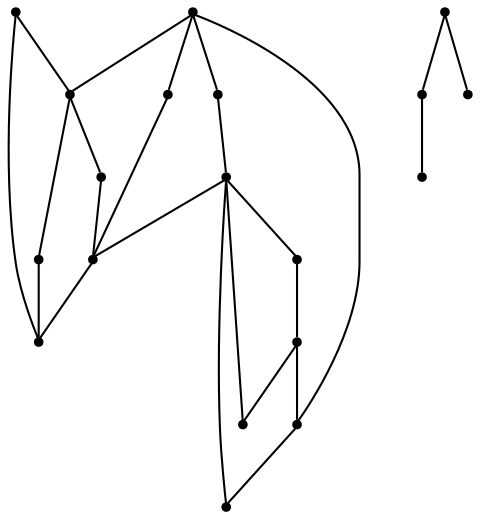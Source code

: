 graph {
  node [shape=point,comment="{\"directed\":false,\"doi\":\"10.1007/978-3-540-70904-6_12\",\"figure\":\"3 (1)\"}"]

  v0 [pos="871.349577579942,1658.3058993021646"]
  v1 [pos="764.3296693313954,1573.2434272766116"]
  v2 [pos="843.2193450218024,1749.7434298197431"]
  v3 [pos="796.210574127907,1642.8684234619143"]
  v4 [pos="626.9291061046512,1710.2434794108076"]
  v5 [pos="598.486328125,1736.8684132893882"]
  v6 [pos="757.2658566497093,1655.1184018452964"]
  v7 [pos="626.6790697674419,1662.618414560954"]
  v8 [pos="572.4189589389534,1672.1183776855469"]
  v9 [pos="561.2918968023256,1646.0558891296387"]
  v10 [pos="444.08259447674413,1712.1184031168623"]
  v11 [pos="384.63403888081393,1745.9934234619143"]
  v12 [pos="515.6584211482558,1713.4309132893882"]
  v13 [pos="438.9566587936047,1652.618439992269"]
  v14 [pos="242.98268304869185,1733.180904388428"]
  v15 [pos="379.07053960755815,1606.4309438069663"]
  v16 [pos="376.13248546511625,1561.1184120178225"]
  v17 [pos="348.5648346656977,1686.2434387207034"]
  v18 [pos="286.74082258357555,1580.743439992269"]

  v0 -- v1 [id="-1",pos="871.349577579942,1658.3058993021646 764.3296693313954,1573.2434272766116 764.3296693313954,1573.2434272766116 764.3296693313954,1573.2434272766116"]
  v14 -- v18 [id="-2",pos="242.98268304869185,1733.180904388428 286.74082258357555,1580.743439992269 286.74082258357555,1580.743439992269 286.74082258357555,1580.743439992269"]
  v18 -- v16 [id="-3",pos="286.74082258357555,1580.743439992269 376.13248546511625,1561.1184120178225 376.13248546511625,1561.1184120178225 376.13248546511625,1561.1184120178225"]
  v18 -- v17 [id="-4",pos="286.74082258357555,1580.743439992269 348.5648346656977,1686.2434387207034 348.5648346656977,1686.2434387207034 348.5648346656977,1686.2434387207034"]
  v17 -- v11 [id="-5",pos="348.5648346656977,1686.2434387207034 384.63403888081393,1745.9934234619143 384.63403888081393,1745.9934234619143 384.63403888081393,1745.9934234619143"]
  v0 -- v2 [id="-6",pos="871.349577579942,1658.3058993021646 843.2193450218024,1749.7434298197431 843.2193450218024,1749.7434298197431 843.2193450218024,1749.7434298197431"]
  v3 -- v2 [id="-7",pos="796.210574127907,1642.8684234619143 843.2193450218024,1749.7434298197431 843.2193450218024,1749.7434298197431 843.2193450218024,1749.7434298197431"]
  v1 -- v3 [id="-8",pos="764.3296693313954,1573.2434272766116 796.210574127907,1642.8684234619143 796.210574127907,1642.8684234619143 796.210574127907,1642.8684234619143"]
  v4 -- v5 [id="-9",pos="626.9291061046512,1710.2434794108076 598.486328125,1736.8684132893882 598.486328125,1736.8684132893882 598.486328125,1736.8684132893882"]
  v1 -- v4 [id="-10",pos="764.3296693313954,1573.2434272766116 626.9291061046512,1710.2434794108076 626.9291061046512,1710.2434794108076 626.9291061046512,1710.2434794108076"]
  v16 -- v9 [id="-11",pos="376.13248546511625,1561.1184120178225 561.2918968023256,1646.0558891296387 561.2918968023256,1646.0558891296387 561.2918968023256,1646.0558891296387"]
  v16 -- v15 [id="-12",pos="376.13248546511625,1561.1184120178225 379.07053960755815,1606.4309438069663 379.07053960755815,1606.4309438069663 379.07053960755815,1606.4309438069663"]
  v15 -- v11 [id="-13",pos="379.07053960755815,1606.4309438069663 384.63403888081393,1745.9934234619143 384.63403888081393,1745.9934234619143 384.63403888081393,1745.9934234619143"]
  v11 -- v14 [id="-14",pos="384.63403888081393,1745.9934234619143 242.98268304869185,1733.180904388428 242.98268304869185,1733.180904388428 242.98268304869185,1733.180904388428"]
  v11 -- v5 [id="-15",pos="384.63403888081393,1745.9934234619143 598.486328125,1736.8684132893882 598.486328125,1736.8684132893882 598.486328125,1736.8684132893882"]
  v12 -- v7 [id="-18",pos="515.6584211482558,1713.4309132893882 523.1848201308139,1709.7475687662761 523.1848201308139,1709.7475687662761 523.1848201308139,1709.7475687662761 618.019113372093,1664.672597249349 618.019113372093,1664.672597249349 618.019113372093,1664.672597249349 626.6790697674419,1662.618414560954 626.6790697674419,1662.618414560954 626.6790697674419,1662.618414560954"]
  v9 -- v10 [id="-19",pos="561.2918968023256,1646.0558891296387 444.08259447674413,1712.1184031168623 444.08259447674413,1712.1184031168623 444.08259447674413,1712.1184031168623"]
  v8 -- v5 [id="-20",pos="572.4189589389534,1672.1183776855469 598.486328125,1736.8684132893882 598.486328125,1736.8684132893882 598.486328125,1736.8684132893882"]
  v5 -- v2 [id="-21",pos="598.486328125,1736.8684132893882 843.2193450218024,1749.7434298197431 843.2193450218024,1749.7434298197431 843.2193450218024,1749.7434298197431"]
  v9 -- v8 [id="-22",pos="561.2918968023256,1646.0558891296387 572.4189589389534,1672.1183776855469 572.4189589389534,1672.1183776855469 572.4189589389534,1672.1183776855469"]
  v10 -- v11 [id="-23",pos="444.08259447674413,1712.1184031168623 384.63403888081393,1745.9934234619143 384.63403888081393,1745.9934234619143 384.63403888081393,1745.9934234619143"]
  v9 -- v1 [id="-24",pos="561.2918968023256,1646.0558891296387 764.3296693313954,1573.2434272766116 764.3296693313954,1573.2434272766116 764.3296693313954,1573.2434272766116"]
  v12 -- v13 [id="-17",pos="515.6584211482558,1713.4309132893882 509.8573492005814,1706.8851470947268 509.8573492005814,1706.8851470947268 509.8573492005814,1706.8851470947268 446.2454851017442,1659.0975443522136 446.2454851017442,1659.0975443522136 446.2454851017442,1659.0975443522136 438.9566587936047,1652.618439992269 438.9566587936047,1652.618439992269 438.9566587936047,1652.618439992269"]
  v7 -- v6 [id="-28",pos="626.6790697674419,1662.618414560954 757.2658566497093,1655.1184018452964 757.2658566497093,1655.1184018452964 757.2658566497093,1655.1184018452964"]
}